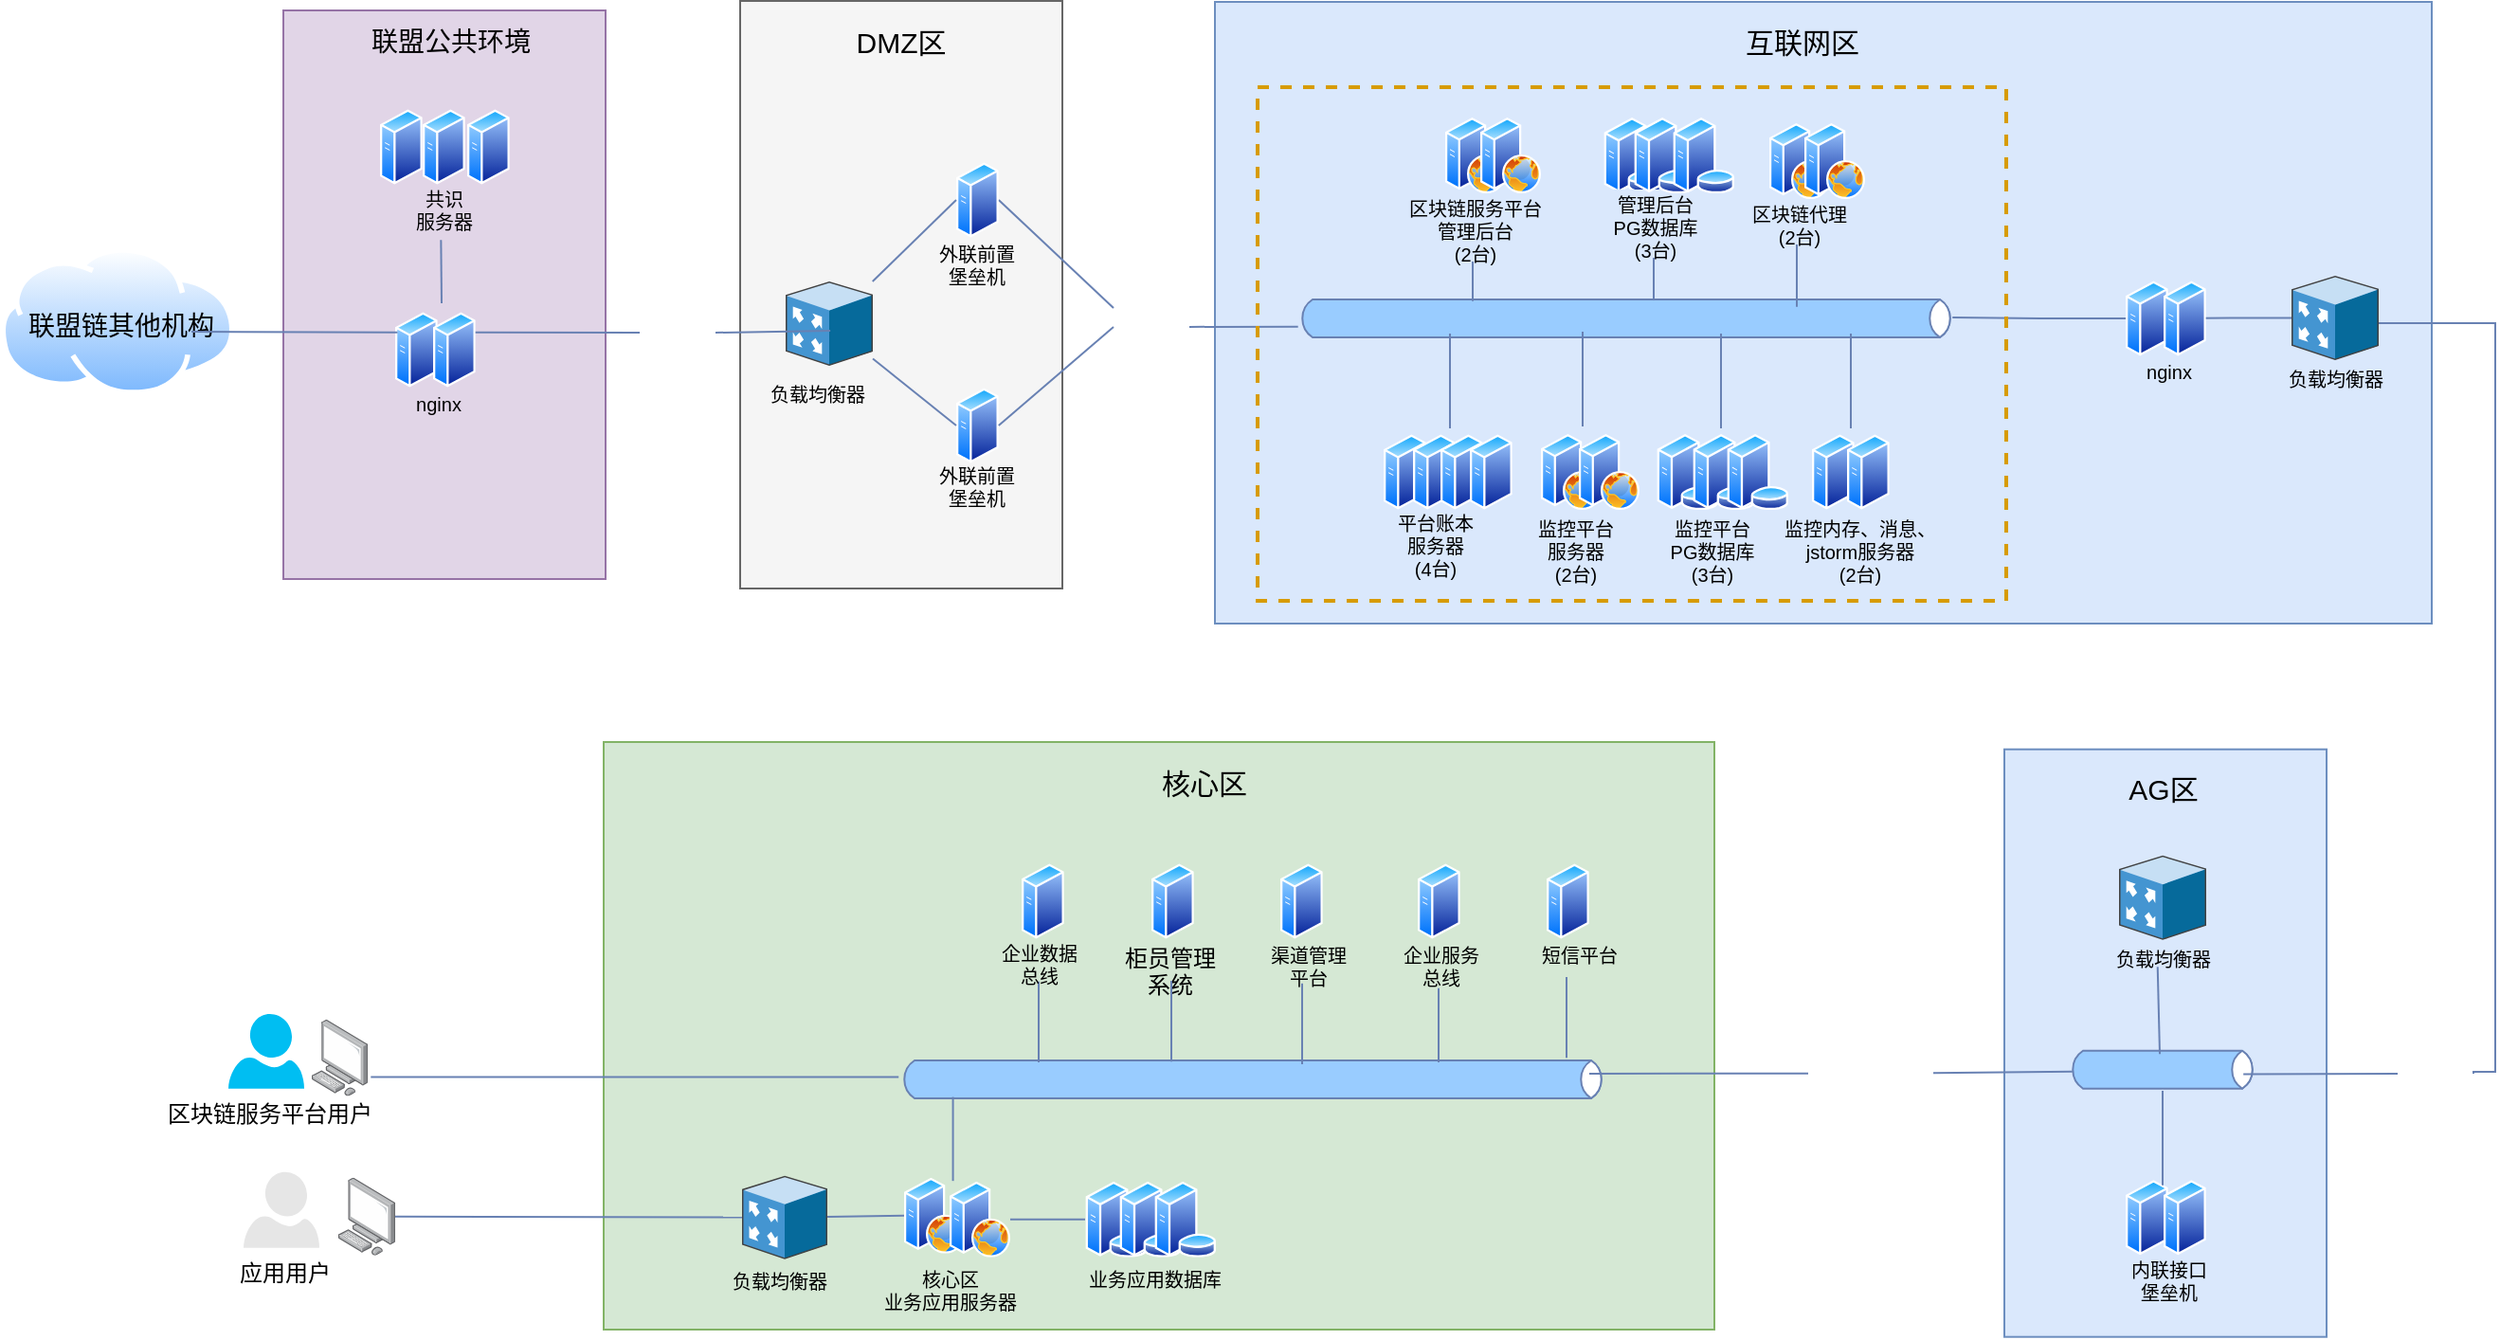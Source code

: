<mxfile version="12.1.3" type="github" pages="1">
  <diagram id="ot7VbqEVnPVm4FlHw6yX" name="Page-1">
    <mxGraphModel dx="1553" dy="948" grid="0" gridSize="10" guides="1" tooltips="1" connect="1" arrows="1" fold="1" page="1" pageScale="1" pageWidth="3300" pageHeight="4681" math="0" shadow="0">
      <root>
        <mxCell id="0"/>
        <mxCell id="1" parent="0"/>
        <mxCell id="wcz-8A4uhaqFpy4rLhZc-134" value="" style="rounded=0;whiteSpace=wrap;html=1;fillColor=#e1d5e7;strokeColor=#9673a6;" parent="1" vertex="1">
          <mxGeometry x="526.5" y="313.5" width="170" height="300" as="geometry"/>
        </mxCell>
        <mxCell id="wcz-8A4uhaqFpy4rLhZc-1" value="" style="rounded=0;whiteSpace=wrap;html=1;strokeColor=#6c8ebf;strokeWidth=1;fillColor=#dae8fc;fontSize=12;align=center;" parent="1" vertex="1">
          <mxGeometry x="1018" y="309" width="642" height="328" as="geometry"/>
        </mxCell>
        <mxCell id="wcz-8A4uhaqFpy4rLhZc-3" value="" style="rounded=0;whiteSpace=wrap;html=1;strokeColor=#666666;fillColor=#f5f5f5;fontSize=12;align=center;fontColor=#333333;" parent="1" vertex="1">
          <mxGeometry x="767.5" y="308.5" width="170" height="310" as="geometry"/>
        </mxCell>
        <mxCell id="wcz-8A4uhaqFpy4rLhZc-10" value="" style="shape=image;html=1;verticalAlign=top;verticalLabelPosition=bottom;labelBackgroundColor=#ffffff;imageAspect=0;aspect=fixed;image=https://cdn4.iconfinder.com/data/icons/VISTA/networking/png/128/firewall.png;strokeColor=#6881B3;fillColor=#99CCFF;fontSize=12;align=center;" parent="1" vertex="1">
          <mxGeometry x="714.5" y="463.5" width="40" height="40" as="geometry"/>
        </mxCell>
        <mxCell id="wcz-8A4uhaqFpy4rLhZc-11" value="" style="endArrow=none;html=1;fontSize=12;entryX=0;entryY=0.5;entryDx=0;entryDy=0;exitX=1;exitY=0.25;exitDx=0;exitDy=0;strokeColor=#6881B3;" parent="1" source="wcz-8A4uhaqFpy4rLhZc-144" target="wcz-8A4uhaqFpy4rLhZc-10" edge="1">
          <mxGeometry width="50" height="50" relative="1" as="geometry">
            <mxPoint x="674.92" y="483.262" as="sourcePoint"/>
            <mxPoint x="731.5" y="520.5" as="targetPoint"/>
          </mxGeometry>
        </mxCell>
        <mxCell id="wcz-8A4uhaqFpy4rLhZc-12" value="" style="shadow=0;dashed=0;html=1;labelPosition=center;verticalLabelPosition=bottom;verticalAlign=top;align=center;outlineConnect=0;shape=mxgraph.veeam.3d.proxy_appliance;direction=east;" parent="1" vertex="1">
          <mxGeometry x="791.5" y="456.5" width="46" height="44.562" as="geometry"/>
        </mxCell>
        <mxCell id="wcz-8A4uhaqFpy4rLhZc-13" value="&lt;font style=&quot;font-size: 15px&quot;&gt;DMZ区&lt;/font&gt;" style="text;html=1;resizable=0;points=[];autosize=1;align=center;verticalAlign=top;spacingTop=-4;fontSize=12;" parent="1" vertex="1">
          <mxGeometry x="822.5" y="318.5" width="58" height="15" as="geometry"/>
        </mxCell>
        <mxCell id="wcz-8A4uhaqFpy4rLhZc-14" value="" style="endArrow=none;html=1;strokeColor=#6881B3;strokeWidth=1;fontSize=12;exitX=1;exitY=0.5;exitDx=0;exitDy=0;entryX=0.512;entryY=0.583;entryDx=0;entryDy=0;entryPerimeter=0;" parent="1" source="wcz-8A4uhaqFpy4rLhZc-10" target="wcz-8A4uhaqFpy4rLhZc-12" edge="1">
          <mxGeometry width="50" height="50" relative="1" as="geometry">
            <mxPoint x="707.5" y="473.5" as="sourcePoint"/>
            <mxPoint x="817.5" y="400.5" as="targetPoint"/>
          </mxGeometry>
        </mxCell>
        <mxCell id="wcz-8A4uhaqFpy4rLhZc-15" value="&lt;font style=&quot;font-size: 15px&quot;&gt;互联网区&lt;/font&gt;" style="text;html=1;resizable=0;points=[];autosize=1;align=left;verticalAlign=top;spacingTop=-4;fontSize=12;" parent="1" vertex="1">
          <mxGeometry x="1296" y="318.5" width="70" height="15" as="geometry"/>
        </mxCell>
        <mxCell id="wcz-8A4uhaqFpy4rLhZc-16" value="" style="shape=image;html=1;verticalAlign=top;verticalLabelPosition=bottom;labelBackgroundColor=#ffffff;imageAspect=0;aspect=fixed;image=https://cdn4.iconfinder.com/data/icons/VISTA/networking/png/128/firewall.png;strokeColor=#6881B3;fillColor=#99CCFF;fontSize=12;align=center;" parent="1" vertex="1">
          <mxGeometry x="964.5" y="460.5" width="40" height="40" as="geometry"/>
        </mxCell>
        <mxCell id="wcz-8A4uhaqFpy4rLhZc-17" value="" style="endArrow=none;html=1;strokeColor=#6881B3;strokeWidth=1;fontSize=12;exitX=1;exitY=0.5;exitDx=0;exitDy=0;entryX=0;entryY=0.25;entryDx=0;entryDy=0;" parent="1" source="wcz-8A4uhaqFpy4rLhZc-72" target="wcz-8A4uhaqFpy4rLhZc-16" edge="1">
          <mxGeometry width="50" height="50" relative="1" as="geometry">
            <mxPoint x="890.9" y="485.62" as="sourcePoint"/>
            <mxPoint x="1027.5" y="530.5" as="targetPoint"/>
          </mxGeometry>
        </mxCell>
        <mxCell id="wcz-8A4uhaqFpy4rLhZc-18" value="" style="endArrow=none;html=1;strokeColor=#6881B3;strokeWidth=1;fontSize=12;entryX=0.001;entryY=0.933;entryDx=0;entryDy=0;entryPerimeter=0;" parent="1" source="wcz-8A4uhaqFpy4rLhZc-16" edge="1" target="f2JPj_Oiv7TSIDXI8G9g-131">
          <mxGeometry width="50" height="50" relative="1" as="geometry">
            <mxPoint x="973.5" y="560.5" as="sourcePoint"/>
            <mxPoint x="1039.5" y="478.5" as="targetPoint"/>
          </mxGeometry>
        </mxCell>
        <mxCell id="wcz-8A4uhaqFpy4rLhZc-19" value="外联前置&lt;br style=&quot;font-size: 10px&quot;&gt;堡垒机" style="text;html=1;resizable=0;points=[];autosize=1;align=center;verticalAlign=top;spacingTop=-4;fontSize=10;" parent="1" vertex="1">
          <mxGeometry x="866.5" y="433.5" width="50" height="24" as="geometry"/>
        </mxCell>
        <mxCell id="wcz-8A4uhaqFpy4rLhZc-24" value="" style="rounded=0;whiteSpace=wrap;html=1;strokeColor=#6c8ebf;strokeWidth=1;fillColor=#dae8fc;fontSize=8;align=center;" parent="1" vertex="1">
          <mxGeometry x="1434.5" y="703.353" width="170" height="310" as="geometry"/>
        </mxCell>
        <mxCell id="wcz-8A4uhaqFpy4rLhZc-25" value="&lt;font style=&quot;font-size: 15px&quot;&gt;AG区&lt;/font&gt;" style="text;html=1;resizable=0;points=[];autosize=1;align=center;verticalAlign=top;spacingTop=-4;fontSize=12;" parent="1" vertex="1">
          <mxGeometry x="1494" y="713.353" width="47" height="15" as="geometry"/>
        </mxCell>
        <mxCell id="wcz-8A4uhaqFpy4rLhZc-26" value="负载均衡器" style="text;html=1;resizable=0;points=[];autosize=1;align=center;verticalAlign=top;spacingTop=-4;fontSize=10;" parent="1" vertex="1">
          <mxGeometry x="777.5" y="507.5" width="60" height="10" as="geometry"/>
        </mxCell>
        <mxCell id="wcz-8A4uhaqFpy4rLhZc-27" value="" style="shadow=0;dashed=0;html=1;labelPosition=center;verticalLabelPosition=bottom;verticalAlign=top;align=center;outlineConnect=0;shape=mxgraph.veeam.3d.proxy_appliance;direction=east;" parent="1" vertex="1">
          <mxGeometry x="1495" y="759.353" width="46" height="44.562" as="geometry"/>
        </mxCell>
        <mxCell id="wcz-8A4uhaqFpy4rLhZc-28" value="负载均衡器" style="text;html=1;resizable=0;points=[];autosize=1;align=center;verticalAlign=top;spacingTop=-4;fontSize=10;" parent="1" vertex="1">
          <mxGeometry x="1488" y="806.353" width="60" height="10" as="geometry"/>
        </mxCell>
        <mxCell id="wcz-8A4uhaqFpy4rLhZc-29" value="" style="html=1;fillColor=#99CCFF;strokeColor=#6881B3;gradientColor=none;gradientDirection=north;strokeWidth=1;shape=mxgraph.networks.bus;gradientColor=none;gradientDirection=north;fontColor=#ffffff;perimeter=backbonePerimeter;backboneSize=20;align=center;fontSize=12;" parent="1" vertex="1">
          <mxGeometry x="1468" y="867.353" width="100" height="10" as="geometry"/>
        </mxCell>
        <mxCell id="wcz-8A4uhaqFpy4rLhZc-30" style="edgeStyle=orthogonalEdgeStyle;rounded=0;orthogonalLoop=1;jettySize=auto;html=1;exitX=1;exitY=0.5;exitDx=0;exitDy=0;strokeColor=#6881B3;endArrow=none;endFill=0;" parent="1" source="wcz-8A4uhaqFpy4rLhZc-31" target="wcz-8A4uhaqFpy4rLhZc-113" edge="1">
          <mxGeometry relative="1" as="geometry">
            <Array as="points">
              <mxPoint x="1693.5" y="873.5"/>
              <mxPoint x="1693.5" y="478.5"/>
            </Array>
          </mxGeometry>
        </mxCell>
        <mxCell id="wcz-8A4uhaqFpy4rLhZc-31" value="" style="shape=image;html=1;verticalAlign=top;verticalLabelPosition=bottom;labelBackgroundColor=#ffffff;imageAspect=0;aspect=fixed;image=https://cdn4.iconfinder.com/data/icons/VISTA/networking/png/128/firewall.png;strokeColor=#6881B3;fillColor=#99CCFF;fontSize=12;align=center;" parent="1" vertex="1">
          <mxGeometry x="1642" y="854.5" width="40" height="40" as="geometry"/>
        </mxCell>
        <mxCell id="wcz-8A4uhaqFpy4rLhZc-32" value="" style="endArrow=none;html=1;strokeColor=#6881B3;strokeWidth=1;fontSize=8;exitX=0.485;exitY=-0.318;exitDx=0;exitDy=0;exitPerimeter=0;entryX=0.456;entryY=1.182;entryDx=0;entryDy=0;entryPerimeter=0;" parent="1" source="wcz-8A4uhaqFpy4rLhZc-29" target="wcz-8A4uhaqFpy4rLhZc-28" edge="1">
          <mxGeometry width="50" height="50" relative="1" as="geometry">
            <mxPoint x="1599" y="858.353" as="sourcePoint"/>
            <mxPoint x="1649" y="808.353" as="targetPoint"/>
          </mxGeometry>
        </mxCell>
        <mxCell id="wcz-8A4uhaqFpy4rLhZc-33" value="" style="group" parent="1" vertex="1" connectable="0">
          <mxGeometry x="1498.5" y="930.353" width="42.4" height="40" as="geometry"/>
        </mxCell>
        <mxCell id="wcz-8A4uhaqFpy4rLhZc-34" value="" style="aspect=fixed;perimeter=ellipsePerimeter;html=1;align=center;shadow=0;dashed=0;spacingTop=3;image;image=img/lib/active_directory/generic_server.svg;strokeColor=#6881B3;strokeWidth=1;fillColor=#99CCFF;fontSize=8;" parent="wcz-8A4uhaqFpy4rLhZc-33" vertex="1">
          <mxGeometry width="22.4" height="40" as="geometry"/>
        </mxCell>
        <mxCell id="wcz-8A4uhaqFpy4rLhZc-35" value="" style="aspect=fixed;perimeter=ellipsePerimeter;html=1;align=center;shadow=0;dashed=0;spacingTop=3;image;image=img/lib/active_directory/generic_server.svg;strokeColor=#6881B3;strokeWidth=1;fillColor=#99CCFF;fontSize=8;" parent="wcz-8A4uhaqFpy4rLhZc-33" vertex="1">
          <mxGeometry x="20" width="22.4" height="40" as="geometry"/>
        </mxCell>
        <mxCell id="wcz-8A4uhaqFpy4rLhZc-36" value="内联接口&lt;br style=&quot;font-size: 10px;&quot;&gt;堡垒机" style="text;html=1;resizable=0;points=[];autosize=1;align=center;verticalAlign=top;spacingTop=-4;fontSize=10;" parent="1" vertex="1">
          <mxGeometry x="1496" y="970.353" width="50" height="20" as="geometry"/>
        </mxCell>
        <mxCell id="wcz-8A4uhaqFpy4rLhZc-37" value="" style="strokeColor=#6881B3;edgeStyle=none;rounded=0;endArrow=none;html=1;strokeWidth=1;fontSize=12;" parent="1" edge="1">
          <mxGeometry relative="1" as="geometry">
            <mxPoint x="1518" y="933.353" as="sourcePoint"/>
            <mxPoint x="1518" y="883.5" as="targetPoint"/>
            <Array as="points">
              <mxPoint x="1518" y="910.353"/>
            </Array>
          </mxGeometry>
        </mxCell>
        <mxCell id="wcz-8A4uhaqFpy4rLhZc-38" value="" style="rounded=0;whiteSpace=wrap;html=1;strokeColor=#82b366;strokeWidth=1;fillColor=#d5e8d4;fontSize=8;align=center;" parent="1" vertex="1">
          <mxGeometry x="695.5" y="699.5" width="586" height="310" as="geometry"/>
        </mxCell>
        <mxCell id="wcz-8A4uhaqFpy4rLhZc-39" value="" style="html=1;fillColor=#99CCFF;strokeColor=#6881B3;gradientColor=none;gradientDirection=north;strokeWidth=1;shape=mxgraph.networks.bus;gradientColor=none;gradientDirection=north;fontColor=#ffffff;perimeter=backbonePerimeter;backboneSize=20;align=center;" parent="1" vertex="1">
          <mxGeometry x="851.5" y="867.5" width="373" height="20" as="geometry"/>
        </mxCell>
        <mxCell id="wcz-8A4uhaqFpy4rLhZc-40" value="" style="strokeColor=#6881B3;edgeStyle=none;rounded=0;endArrow=none;html=1;strokeWidth=1;fontSize=8;" parent="1" edge="1">
          <mxGeometry relative="1" as="geometry">
            <mxPoint x="925" y="825.853" as="sourcePoint"/>
            <mxPoint x="925" y="868.529" as="targetPoint"/>
          </mxGeometry>
        </mxCell>
        <mxCell id="wcz-8A4uhaqFpy4rLhZc-41" value="" style="strokeColor=#6881B3;edgeStyle=none;rounded=0;endArrow=none;html=1;strokeWidth=1;fontSize=8;" parent="1" edge="1">
          <mxGeometry relative="1" as="geometry">
            <mxPoint x="1064" y="826.853" as="sourcePoint"/>
            <mxPoint x="1064" y="869.529" as="targetPoint"/>
          </mxGeometry>
        </mxCell>
        <mxCell id="wcz-8A4uhaqFpy4rLhZc-42" value="" style="strokeColor=#6881B3;edgeStyle=none;rounded=0;endArrow=none;html=1;strokeWidth=1;fontSize=8;" parent="1" edge="1">
          <mxGeometry relative="1" as="geometry">
            <mxPoint x="1136" y="829.353" as="sourcePoint"/>
            <mxPoint x="1136" y="868.52" as="targetPoint"/>
          </mxGeometry>
        </mxCell>
        <mxCell id="wcz-8A4uhaqFpy4rLhZc-43" value="" style="shadow=0;dashed=0;html=1;labelPosition=center;verticalLabelPosition=bottom;verticalAlign=top;align=center;outlineConnect=0;shape=mxgraph.veeam.3d.proxy_appliance;direction=east;" parent="1" vertex="1">
          <mxGeometry x="768.5" y="928.353" width="45" height="44" as="geometry"/>
        </mxCell>
        <mxCell id="wcz-8A4uhaqFpy4rLhZc-44" value="负载均衡器" style="text;html=1;resizable=0;points=[];autosize=1;align=center;verticalAlign=top;spacingTop=-4;fontSize=10;" parent="1" vertex="1">
          <mxGeometry x="757.5" y="976.353" width="60" height="10" as="geometry"/>
        </mxCell>
        <mxCell id="wcz-8A4uhaqFpy4rLhZc-45" value="" style="aspect=fixed;perimeter=ellipsePerimeter;html=1;align=center;shadow=0;dashed=0;spacingTop=3;image;image=img/lib/active_directory/generic_server.svg;strokeColor=#6881B3;strokeWidth=1;fillColor=#99CCFF;fontSize=8;" parent="1" vertex="1">
          <mxGeometry x="1125" y="763.5" width="22.4" height="40" as="geometry"/>
        </mxCell>
        <mxCell id="wcz-8A4uhaqFpy4rLhZc-46" value="" style="aspect=fixed;perimeter=ellipsePerimeter;html=1;align=center;shadow=0;dashed=0;spacingTop=3;image;image=img/lib/active_directory/generic_server.svg;strokeColor=#6881B3;strokeWidth=1;fillColor=#99CCFF;fontSize=8;" parent="1" vertex="1">
          <mxGeometry x="1052.5" y="763.5" width="22.4" height="40" as="geometry"/>
        </mxCell>
        <mxCell id="wcz-8A4uhaqFpy4rLhZc-47" value="企业服务&lt;br&gt;总线" style="text;html=1;resizable=0;points=[];autosize=1;align=center;verticalAlign=top;spacingTop=-4;fontSize=10;" parent="1" vertex="1">
          <mxGeometry x="1107.5" y="803.5" width="58" height="24" as="geometry"/>
        </mxCell>
        <mxCell id="wcz-8A4uhaqFpy4rLhZc-48" value="渠道管理&lt;br&gt;平台" style="text;html=1;resizable=0;points=[];autosize=1;align=center;verticalAlign=top;spacingTop=-4;fontSize=10;" parent="1" vertex="1">
          <mxGeometry x="1037.5" y="803.5" width="58" height="24" as="geometry"/>
        </mxCell>
        <mxCell id="wcz-8A4uhaqFpy4rLhZc-49" value="" style="aspect=fixed;perimeter=ellipsePerimeter;html=1;align=center;shadow=0;dashed=0;spacingTop=3;image;image=img/lib/active_directory/generic_server.svg;strokeColor=#6881B3;strokeWidth=1;fillColor=#99CCFF;fontSize=8;" parent="1" vertex="1">
          <mxGeometry x="916" y="763.5" width="22.4" height="40" as="geometry"/>
        </mxCell>
        <mxCell id="wcz-8A4uhaqFpy4rLhZc-50" value="企业数据&lt;br&gt;总线" style="text;html=1;resizable=0;points=[];autosize=1;align=center;verticalAlign=top;spacingTop=-4;fontSize=10;" parent="1" vertex="1">
          <mxGeometry x="895.5" y="803.353" width="58" height="24" as="geometry"/>
        </mxCell>
        <mxCell id="wcz-8A4uhaqFpy4rLhZc-51" value="" style="group" parent="1" vertex="1" connectable="0">
          <mxGeometry x="854" y="929.353" width="56" height="40" as="geometry"/>
        </mxCell>
        <mxCell id="wcz-8A4uhaqFpy4rLhZc-52" value="" style="aspect=fixed;perimeter=ellipsePerimeter;html=1;align=center;shadow=0;dashed=0;spacingTop=3;image;image=img/lib/active_directory/web_server.svg;strokeColor=#6881B3;strokeWidth=1;fillColor=#99CCFF;fontSize=12;" parent="wcz-8A4uhaqFpy4rLhZc-51" vertex="1">
          <mxGeometry width="32" height="40" as="geometry"/>
        </mxCell>
        <mxCell id="wcz-8A4uhaqFpy4rLhZc-53" value="" style="aspect=fixed;perimeter=ellipsePerimeter;html=1;align=center;shadow=0;dashed=0;spacingTop=3;image;image=img/lib/active_directory/web_server.svg;strokeColor=#6881B3;strokeWidth=1;fillColor=#99CCFF;fontSize=12;" parent="wcz-8A4uhaqFpy4rLhZc-51" vertex="1">
          <mxGeometry x="24" y="2" width="32" height="40" as="geometry"/>
        </mxCell>
        <mxCell id="wcz-8A4uhaqFpy4rLhZc-54" value="核心区&lt;br&gt;业务应用服务器" style="text;html=1;resizable=0;points=[];autosize=1;align=center;verticalAlign=top;spacingTop=-4;fontSize=10;" parent="1" vertex="1">
          <mxGeometry x="838" y="975.353" width="80" height="24" as="geometry"/>
        </mxCell>
        <mxCell id="wcz-8A4uhaqFpy4rLhZc-55" value="业务应用数据库" style="text;html=1;resizable=0;points=[];autosize=1;align=center;verticalAlign=top;spacingTop=-4;fontSize=10;" parent="1" vertex="1">
          <mxGeometry x="939" y="975.353" width="94" height="12" as="geometry"/>
        </mxCell>
        <mxCell id="wcz-8A4uhaqFpy4rLhZc-56" value="" style="aspect=fixed;perimeter=ellipsePerimeter;html=1;align=center;shadow=0;dashed=0;spacingTop=3;image;image=img/lib/active_directory/database_server.svg;strokeColor=#6881B3;strokeWidth=1;fillColor=#99CCFF;fontSize=8;" parent="1" vertex="1">
          <mxGeometry x="949.5" y="931.353" width="32.8" height="40" as="geometry"/>
        </mxCell>
        <mxCell id="wcz-8A4uhaqFpy4rLhZc-57" value="" style="aspect=fixed;perimeter=ellipsePerimeter;html=1;align=center;shadow=0;dashed=0;spacingTop=3;image;image=img/lib/active_directory/database_server.svg;strokeColor=#6881B3;strokeWidth=1;fillColor=#99CCFF;fontSize=8;" parent="1" vertex="1">
          <mxGeometry x="967.5" y="931.353" width="32.8" height="40" as="geometry"/>
        </mxCell>
        <mxCell id="wcz-8A4uhaqFpy4rLhZc-58" value="" style="aspect=fixed;perimeter=ellipsePerimeter;html=1;align=center;shadow=0;dashed=0;spacingTop=3;image;image=img/lib/active_directory/database_server.svg;strokeColor=#6881B3;strokeWidth=1;fillColor=#99CCFF;fontSize=8;" parent="1" vertex="1">
          <mxGeometry x="986" y="931.353" width="32.8" height="40" as="geometry"/>
        </mxCell>
        <mxCell id="wcz-8A4uhaqFpy4rLhZc-59" value="&lt;font style=&quot;font-size: 15px&quot;&gt;核心区&lt;/font&gt;" style="text;html=1;resizable=0;points=[];autosize=1;align=center;verticalAlign=top;spacingTop=-4;fontSize=12;" parent="1" vertex="1">
          <mxGeometry x="984" y="709.853" width="55" height="15" as="geometry"/>
        </mxCell>
        <mxCell id="wcz-8A4uhaqFpy4rLhZc-60" value="" style="shape=image;html=1;verticalAlign=top;verticalLabelPosition=bottom;labelBackgroundColor=#ffffff;imageAspect=0;aspect=fixed;image=https://cdn4.iconfinder.com/data/icons/VISTA/networking/png/128/firewall.png;strokeColor=#6881B3;fillColor=#99CCFF;fontSize=12;align=center;" parent="1" vertex="1">
          <mxGeometry x="1331" y="854.353" width="40" height="40" as="geometry"/>
        </mxCell>
        <mxCell id="wcz-8A4uhaqFpy4rLhZc-61" value="" style="points=[];aspect=fixed;html=1;align=center;shadow=0;dashed=0;image;image=img/lib/allied_telesis/computer_and_terminals/Personal_Computer.svg;strokeColor=#6881B3;fillColor=#99CCFF;fontSize=12;" parent="1" vertex="1">
          <mxGeometry x="541.5" y="845.95" width="29.5" height="40.317" as="geometry"/>
        </mxCell>
        <mxCell id="wcz-8A4uhaqFpy4rLhZc-62" value="" style="verticalLabelPosition=bottom;html=1;verticalAlign=top;align=center;strokeColor=none;fillColor=#00BEF2;shape=mxgraph.azure.user;" parent="1" vertex="1">
          <mxGeometry x="497.5" y="843" width="40" height="39.333" as="geometry"/>
        </mxCell>
        <mxCell id="wcz-8A4uhaqFpy4rLhZc-63" value="区块链服务平台用户" style="text;html=1;resizable=0;points=[];autosize=1;align=center;verticalAlign=top;spacingTop=-4;fontSize=12;" parent="1" vertex="1">
          <mxGeometry x="459.5" y="886.333" width="118" height="14" as="geometry"/>
        </mxCell>
        <mxCell id="wcz-8A4uhaqFpy4rLhZc-64" value="" style="endArrow=none;html=1;strokeColor=#6881B3;exitX=0.926;exitY=0.743;exitDx=0;exitDy=0;exitPerimeter=0;entryX=0;entryY=0.5;entryDx=0;entryDy=0;" parent="1" source="wcz-8A4uhaqFpy4rLhZc-29" target="wcz-8A4uhaqFpy4rLhZc-31" edge="1">
          <mxGeometry width="50" height="50" relative="1" as="geometry">
            <mxPoint x="1635.5" y="969.5" as="sourcePoint"/>
            <mxPoint x="1685.5" y="919.5" as="targetPoint"/>
          </mxGeometry>
        </mxCell>
        <mxCell id="wcz-8A4uhaqFpy4rLhZc-65" value="" style="points=[];aspect=fixed;html=1;align=center;shadow=0;dashed=0;image;image=img/lib/allied_telesis/computer_and_terminals/Personal_Computer.svg;strokeColor=#6881B3;fillColor=#99CCFF;fontSize=12;" parent="1" vertex="1">
          <mxGeometry x="555.5" y="929.353" width="30" height="41" as="geometry"/>
        </mxCell>
        <mxCell id="wcz-8A4uhaqFpy4rLhZc-66" value="" style="verticalLabelPosition=bottom;html=1;verticalAlign=top;align=center;strokeColor=none;fillColor=#E6E6E6;shape=mxgraph.azure.user;" parent="1" vertex="1">
          <mxGeometry x="505.5" y="926.353" width="40" height="40" as="geometry"/>
        </mxCell>
        <mxCell id="wcz-8A4uhaqFpy4rLhZc-67" value="应用用户" style="text;html=1;resizable=0;points=[];autosize=1;align=center;verticalAlign=top;spacingTop=-4;fontSize=12;" parent="1" vertex="1">
          <mxGeometry x="497.5" y="970.353" width="58" height="14" as="geometry"/>
        </mxCell>
        <mxCell id="wcz-8A4uhaqFpy4rLhZc-68" value="" style="endArrow=none;html=1;strokeColor=#6881B3;entryX=0;entryY=0.5;entryDx=0;entryDy=0;" parent="1" target="wcz-8A4uhaqFpy4rLhZc-60" edge="1">
          <mxGeometry width="50" height="50" relative="1" as="geometry">
            <mxPoint x="1215.5" y="874.5" as="sourcePoint"/>
            <mxPoint x="1189.5" y="908.5" as="targetPoint"/>
          </mxGeometry>
        </mxCell>
        <mxCell id="wcz-8A4uhaqFpy4rLhZc-69" value="" style="endArrow=none;html=1;strokeColor=#6881B3;entryX=0.024;entryY=0.6;entryDx=0;entryDy=0;entryPerimeter=0;" parent="1" target="wcz-8A4uhaqFpy4rLhZc-29" edge="1">
          <mxGeometry width="50" height="50" relative="1" as="geometry">
            <mxPoint x="1397" y="874.161" as="sourcePoint"/>
            <mxPoint x="1299.5" y="872.5" as="targetPoint"/>
          </mxGeometry>
        </mxCell>
        <mxCell id="wcz-8A4uhaqFpy4rLhZc-70" value="" style="endArrow=none;html=1;strokeColor=#6881B3;" parent="1" source="wcz-8A4uhaqFpy4rLhZc-65" target="wcz-8A4uhaqFpy4rLhZc-43" edge="1">
          <mxGeometry width="50" height="50" relative="1" as="geometry">
            <mxPoint x="668.5" y="883.5" as="sourcePoint"/>
            <mxPoint x="718.5" y="833.5" as="targetPoint"/>
          </mxGeometry>
        </mxCell>
        <mxCell id="wcz-8A4uhaqFpy4rLhZc-71" value="" style="aspect=fixed;perimeter=ellipsePerimeter;html=1;align=center;shadow=0;dashed=0;spacingTop=3;image;image=img/lib/active_directory/generic_server.svg;strokeColor=#6881B3;strokeWidth=1;fillColor=#99CCFF;fontSize=8;" parent="1" vertex="1">
          <mxGeometry x="881.5" y="512.5" width="22.4" height="40" as="geometry"/>
        </mxCell>
        <mxCell id="wcz-8A4uhaqFpy4rLhZc-72" value="" style="aspect=fixed;perimeter=ellipsePerimeter;html=1;align=center;shadow=0;dashed=0;spacingTop=3;image;image=img/lib/active_directory/generic_server.svg;strokeColor=#6881B3;strokeWidth=1;fillColor=#99CCFF;fontSize=8;" parent="1" vertex="1">
          <mxGeometry x="881.5" y="393.5" width="22.4" height="40" as="geometry"/>
        </mxCell>
        <mxCell id="wcz-8A4uhaqFpy4rLhZc-73" value="外联前置&lt;br style=&quot;font-size: 10px&quot;&gt;堡垒机" style="text;html=1;resizable=0;points=[];autosize=1;align=center;verticalAlign=top;spacingTop=-4;fontSize=10;" parent="1" vertex="1">
          <mxGeometry x="866.5" y="551" width="50" height="24" as="geometry"/>
        </mxCell>
        <mxCell id="wcz-8A4uhaqFpy4rLhZc-74" value="" style="endArrow=none;html=1;entryX=0;entryY=0.5;entryDx=0;entryDy=0;strokeColor=#6881B3;" parent="1" source="wcz-8A4uhaqFpy4rLhZc-12" target="wcz-8A4uhaqFpy4rLhZc-72" edge="1">
          <mxGeometry width="50" height="50" relative="1" as="geometry">
            <mxPoint x="827.5" y="441.5" as="sourcePoint"/>
            <mxPoint x="877.5" y="391.5" as="targetPoint"/>
          </mxGeometry>
        </mxCell>
        <mxCell id="wcz-8A4uhaqFpy4rLhZc-75" value="" style="endArrow=none;html=1;strokeColor=#6881B3;exitX=0;exitY=0.5;exitDx=0;exitDy=0;" parent="1" source="wcz-8A4uhaqFpy4rLhZc-71" target="wcz-8A4uhaqFpy4rLhZc-12" edge="1">
          <mxGeometry width="50" height="50" relative="1" as="geometry">
            <mxPoint x="784.5" y="621.5" as="sourcePoint"/>
            <mxPoint x="834.5" y="571.5" as="targetPoint"/>
          </mxGeometry>
        </mxCell>
        <mxCell id="wcz-8A4uhaqFpy4rLhZc-76" value="" style="endArrow=none;html=1;strokeColor=#6881B3;exitX=1;exitY=0.5;exitDx=0;exitDy=0;entryX=0;entryY=0.5;entryDx=0;entryDy=0;" parent="1" source="wcz-8A4uhaqFpy4rLhZc-71" target="wcz-8A4uhaqFpy4rLhZc-16" edge="1">
          <mxGeometry width="50" height="50" relative="1" as="geometry">
            <mxPoint x="962.5" y="634.5" as="sourcePoint"/>
            <mxPoint x="1012.5" y="584.5" as="targetPoint"/>
          </mxGeometry>
        </mxCell>
        <mxCell id="wcz-8A4uhaqFpy4rLhZc-102" value="" style="endArrow=none;html=1;strokeColor=#6881B3;entryX=0;entryY=0.5;entryDx=0;entryDy=0;" parent="1" source="wcz-8A4uhaqFpy4rLhZc-43" target="wcz-8A4uhaqFpy4rLhZc-52" edge="1">
          <mxGeometry width="50" height="50" relative="1" as="geometry">
            <mxPoint x="835.5" y="977.5" as="sourcePoint"/>
            <mxPoint x="885.5" y="927.5" as="targetPoint"/>
          </mxGeometry>
        </mxCell>
        <mxCell id="wcz-8A4uhaqFpy4rLhZc-103" style="edgeStyle=orthogonalEdgeStyle;rounded=0;orthogonalLoop=1;jettySize=auto;html=1;endArrow=none;endFill=0;strokeColor=#6881B3;" parent="1" source="wcz-8A4uhaqFpy4rLhZc-53" target="wcz-8A4uhaqFpy4rLhZc-56" edge="1">
          <mxGeometry relative="1" as="geometry"/>
        </mxCell>
        <mxCell id="wcz-8A4uhaqFpy4rLhZc-104" value="" style="aspect=fixed;perimeter=ellipsePerimeter;html=1;align=center;shadow=0;dashed=0;spacingTop=3;image;image=img/lib/active_directory/generic_server.svg;strokeColor=#6881B3;strokeWidth=1;fillColor=#99CCFF;fontSize=8;" parent="1" vertex="1">
          <mxGeometry x="1193" y="763.5" width="22.4" height="40" as="geometry"/>
        </mxCell>
        <mxCell id="wcz-8A4uhaqFpy4rLhZc-105" value="短信平台" style="text;html=1;resizable=0;points=[];autosize=1;align=center;verticalAlign=top;spacingTop=-4;fontSize=10;" parent="1" vertex="1">
          <mxGeometry x="1180.5" y="803.5" width="58" height="14" as="geometry"/>
        </mxCell>
        <mxCell id="wcz-8A4uhaqFpy4rLhZc-106" value="" style="aspect=fixed;perimeter=ellipsePerimeter;html=1;align=center;shadow=0;dashed=0;spacingTop=3;image;image=img/lib/active_directory/generic_server.svg;strokeColor=#6881B3;strokeWidth=1;fillColor=#99CCFF;fontSize=8;" parent="1" vertex="1">
          <mxGeometry x="984.5" y="763.5" width="22.4" height="40" as="geometry"/>
        </mxCell>
        <mxCell id="wcz-8A4uhaqFpy4rLhZc-107" value="柜员管理&lt;br&gt;系统" style="text;html=1;resizable=0;points=[];autosize=1;align=center;verticalAlign=top;spacingTop=-4;" parent="1" vertex="1">
          <mxGeometry x="964.5" y="803.5" width="58" height="28" as="geometry"/>
        </mxCell>
        <mxCell id="wcz-8A4uhaqFpy4rLhZc-108" style="edgeStyle=orthogonalEdgeStyle;rounded=0;orthogonalLoop=1;jettySize=auto;html=1;exitX=0.5;exitY=0;exitDx=0;exitDy=0;entryX=0.049;entryY=0.864;entryDx=0;entryDy=0;entryPerimeter=0;endArrow=none;endFill=0;strokeColor=#6881B3;" parent="1" edge="1">
          <mxGeometry relative="1" as="geometry">
            <mxPoint x="879.786" y="931.071" as="sourcePoint"/>
            <mxPoint x="879.786" y="886.786" as="targetPoint"/>
          </mxGeometry>
        </mxCell>
        <mxCell id="wcz-8A4uhaqFpy4rLhZc-109" value="" style="endArrow=none;html=1;strokeColor=#6881B3;entryX=-0.001;entryY=0.436;entryDx=0;entryDy=0;entryPerimeter=0;exitX=1.056;exitY=0.751;exitDx=0;exitDy=0;exitPerimeter=0;" parent="1" source="wcz-8A4uhaqFpy4rLhZc-61" target="wcz-8A4uhaqFpy4rLhZc-39" edge="1">
          <mxGeometry width="50" height="50" relative="1" as="geometry">
            <mxPoint x="734.5" y="888.5" as="sourcePoint"/>
            <mxPoint x="784.5" y="838.5" as="targetPoint"/>
          </mxGeometry>
        </mxCell>
        <mxCell id="wcz-8A4uhaqFpy4rLhZc-110" value="" style="strokeColor=#6881B3;edgeStyle=none;rounded=0;endArrow=none;html=1;strokeWidth=1;fontSize=8;" parent="1" edge="1">
          <mxGeometry relative="1" as="geometry">
            <mxPoint x="995" y="825.5" as="sourcePoint"/>
            <mxPoint x="995" y="868.176" as="targetPoint"/>
          </mxGeometry>
        </mxCell>
        <mxCell id="wcz-8A4uhaqFpy4rLhZc-111" value="" style="strokeColor=#6881B3;edgeStyle=none;rounded=0;endArrow=none;html=1;strokeWidth=1;fontSize=8;" parent="1" edge="1">
          <mxGeometry relative="1" as="geometry">
            <mxPoint x="1203.5" y="823.5" as="sourcePoint"/>
            <mxPoint x="1203.5" y="866.176" as="targetPoint"/>
          </mxGeometry>
        </mxCell>
        <mxCell id="wcz-8A4uhaqFpy4rLhZc-112" value="" style="edgeStyle=orthogonalEdgeStyle;rounded=0;orthogonalLoop=1;jettySize=auto;html=1;endArrow=none;endFill=0;strokeColor=#6881B3;fontSize=10;" parent="1" source="wcz-8A4uhaqFpy4rLhZc-113" target="wcz-8A4uhaqFpy4rLhZc-117" edge="1">
          <mxGeometry relative="1" as="geometry"/>
        </mxCell>
        <mxCell id="wcz-8A4uhaqFpy4rLhZc-113" value="" style="shadow=0;dashed=0;html=1;labelPosition=center;verticalLabelPosition=bottom;verticalAlign=top;align=center;outlineConnect=0;shape=mxgraph.veeam.3d.proxy_appliance;direction=east;" parent="1" vertex="1">
          <mxGeometry x="1586" y="453.5" width="46" height="44.562" as="geometry"/>
        </mxCell>
        <mxCell id="wcz-8A4uhaqFpy4rLhZc-114" value="负载均衡器" style="text;html=1;resizable=0;points=[];autosize=1;align=center;verticalAlign=top;spacingTop=-4;fontSize=10;" parent="1" vertex="1">
          <mxGeometry x="1579" y="499.5" width="60" height="10" as="geometry"/>
        </mxCell>
        <mxCell id="wcz-8A4uhaqFpy4rLhZc-116" value="" style="group" parent="1" vertex="1" connectable="0">
          <mxGeometry x="1498.5" y="456" width="42.4" height="40" as="geometry"/>
        </mxCell>
        <mxCell id="wcz-8A4uhaqFpy4rLhZc-117" value="" style="aspect=fixed;perimeter=ellipsePerimeter;html=1;align=center;shadow=0;dashed=0;spacingTop=3;image;image=img/lib/active_directory/generic_server.svg;strokeColor=#6881B3;strokeWidth=1;fillColor=#99CCFF;fontSize=8;" parent="wcz-8A4uhaqFpy4rLhZc-116" vertex="1">
          <mxGeometry width="22.4" height="40" as="geometry"/>
        </mxCell>
        <mxCell id="wcz-8A4uhaqFpy4rLhZc-118" value="" style="aspect=fixed;perimeter=ellipsePerimeter;html=1;align=center;shadow=0;dashed=0;spacingTop=3;image;image=img/lib/active_directory/generic_server.svg;strokeColor=#6881B3;strokeWidth=1;fillColor=#99CCFF;fontSize=8;" parent="wcz-8A4uhaqFpy4rLhZc-116" vertex="1">
          <mxGeometry x="20" width="22.4" height="40" as="geometry"/>
        </mxCell>
        <mxCell id="wcz-8A4uhaqFpy4rLhZc-119" value="nginx" style="text;html=1;resizable=0;points=[];autosize=1;align=center;verticalAlign=top;spacingTop=-4;fontSize=10;" parent="1" vertex="1">
          <mxGeometry x="1504" y="496" width="34" height="12" as="geometry"/>
        </mxCell>
        <mxCell id="wcz-8A4uhaqFpy4rLhZc-120" style="edgeStyle=orthogonalEdgeStyle;rounded=0;orthogonalLoop=1;jettySize=auto;html=1;exitX=0;exitY=0.5;exitDx=0;exitDy=0;entryX=0.996;entryY=0.45;entryDx=0;entryDy=0;entryPerimeter=0;endArrow=none;endFill=0;strokeColor=#6881B3;fontSize=10;" parent="1" source="wcz-8A4uhaqFpy4rLhZc-117" edge="1" target="f2JPj_Oiv7TSIDXI8G9g-131">
          <mxGeometry relative="1" as="geometry">
            <mxPoint x="1429.167" y="475.5" as="targetPoint"/>
          </mxGeometry>
        </mxCell>
        <mxCell id="wcz-8A4uhaqFpy4rLhZc-133" value="" style="group" parent="1" vertex="1" connectable="0">
          <mxGeometry x="377" y="438.5" width="124" height="78" as="geometry"/>
        </mxCell>
        <mxCell id="wcz-8A4uhaqFpy4rLhZc-121" value="" style="aspect=fixed;perimeter=ellipsePerimeter;html=1;align=center;shadow=0;dashed=0;spacingTop=3;image;image=img/lib/active_directory/internet_cloud.svg;fontSize=10;" parent="wcz-8A4uhaqFpy4rLhZc-133" vertex="1">
          <mxGeometry width="124" height="78" as="geometry"/>
        </mxCell>
        <mxCell id="wcz-8A4uhaqFpy4rLhZc-122" value="联盟链其他机构" style="text;html=1;resizable=0;points=[];autosize=1;align=left;verticalAlign=top;spacingTop=-4;fontSize=14;" parent="wcz-8A4uhaqFpy4rLhZc-133" vertex="1">
          <mxGeometry x="13" y="30" width="80" height="12" as="geometry"/>
        </mxCell>
        <mxCell id="wcz-8A4uhaqFpy4rLhZc-142" value="" style="group" parent="1" vertex="1" connectable="0">
          <mxGeometry x="585.5" y="472.5" width="42.4" height="40" as="geometry"/>
        </mxCell>
        <mxCell id="wcz-8A4uhaqFpy4rLhZc-143" value="" style="aspect=fixed;perimeter=ellipsePerimeter;html=1;align=center;shadow=0;dashed=0;spacingTop=3;image;image=img/lib/active_directory/generic_server.svg;strokeColor=#6881B3;strokeWidth=1;fillColor=#99CCFF;fontSize=8;" parent="wcz-8A4uhaqFpy4rLhZc-142" vertex="1">
          <mxGeometry width="22.4" height="40" as="geometry"/>
        </mxCell>
        <mxCell id="wcz-8A4uhaqFpy4rLhZc-144" value="" style="aspect=fixed;perimeter=ellipsePerimeter;html=1;align=center;shadow=0;dashed=0;spacingTop=3;image;image=img/lib/active_directory/generic_server.svg;strokeColor=#6881B3;strokeWidth=1;fillColor=#99CCFF;fontSize=8;" parent="wcz-8A4uhaqFpy4rLhZc-142" vertex="1">
          <mxGeometry x="20" width="22.4" height="40" as="geometry"/>
        </mxCell>
        <mxCell id="wcz-8A4uhaqFpy4rLhZc-145" value="nginx" style="text;html=1;resizable=0;points=[];autosize=1;align=center;verticalAlign=top;spacingTop=-4;fontSize=10;" parent="1" vertex="1">
          <mxGeometry x="591" y="512.5" width="34" height="12" as="geometry"/>
        </mxCell>
        <mxCell id="wcz-8A4uhaqFpy4rLhZc-150" value="" style="group" parent="1" vertex="1" connectable="0">
          <mxGeometry x="577.5" y="365.5" width="68.4" height="63.5" as="geometry"/>
        </mxCell>
        <mxCell id="wcz-8A4uhaqFpy4rLhZc-135" value="共识&lt;br&gt;服务器" style="text;html=1;resizable=0;points=[];autosize=1;align=center;verticalAlign=top;spacingTop=-4;fontSize=10;" parent="wcz-8A4uhaqFpy4rLhZc-150" vertex="1">
          <mxGeometry x="13.5" y="39.5" width="40" height="24" as="geometry"/>
        </mxCell>
        <mxCell id="wcz-8A4uhaqFpy4rLhZc-136" value="" style="aspect=fixed;perimeter=ellipsePerimeter;html=1;align=center;shadow=0;dashed=0;spacingTop=3;image;image=img/lib/active_directory/generic_server.svg;strokeColor=#6881B3;strokeWidth=1;fillColor=#99CCFF;fontSize=8;" parent="wcz-8A4uhaqFpy4rLhZc-150" vertex="1">
          <mxGeometry width="22.4" height="40" as="geometry"/>
        </mxCell>
        <mxCell id="wcz-8A4uhaqFpy4rLhZc-140" value="" style="aspect=fixed;perimeter=ellipsePerimeter;html=1;align=center;shadow=0;dashed=0;spacingTop=3;image;image=img/lib/active_directory/generic_server.svg;strokeColor=#6881B3;strokeWidth=1;fillColor=#99CCFF;fontSize=8;" parent="wcz-8A4uhaqFpy4rLhZc-150" vertex="1">
          <mxGeometry x="22.5" width="22.4" height="40" as="geometry"/>
        </mxCell>
        <mxCell id="wcz-8A4uhaqFpy4rLhZc-141" value="" style="aspect=fixed;perimeter=ellipsePerimeter;html=1;align=center;shadow=0;dashed=0;spacingTop=3;image;image=img/lib/active_directory/generic_server.svg;strokeColor=#6881B3;strokeWidth=1;fillColor=#99CCFF;fontSize=8;" parent="wcz-8A4uhaqFpy4rLhZc-150" vertex="1">
          <mxGeometry x="46" width="22.4" height="40" as="geometry"/>
        </mxCell>
        <mxCell id="wcz-8A4uhaqFpy4rLhZc-152" value="" style="endArrow=none;html=1;strokeColor=#6881B3;entryX=0.477;entryY=1.028;entryDx=0;entryDy=0;entryPerimeter=0;" parent="1" edge="1">
          <mxGeometry width="50" height="50" relative="1" as="geometry">
            <mxPoint x="610" y="468" as="sourcePoint"/>
            <mxPoint x="609.666" y="434.672" as="targetPoint"/>
          </mxGeometry>
        </mxCell>
        <mxCell id="wcz-8A4uhaqFpy4rLhZc-153" value="" style="endArrow=none;html=1;strokeColor=#6881B3;entryX=0;entryY=0.25;entryDx=0;entryDy=0;" parent="1" target="wcz-8A4uhaqFpy4rLhZc-143" edge="1">
          <mxGeometry width="50" height="50" relative="1" as="geometry">
            <mxPoint x="478" y="483" as="sourcePoint"/>
            <mxPoint x="555" y="460" as="targetPoint"/>
          </mxGeometry>
        </mxCell>
        <mxCell id="wcz-8A4uhaqFpy4rLhZc-154" value="联盟公共环境" style="text;html=1;resizable=0;points=[];autosize=1;align=left;verticalAlign=top;spacingTop=-4;fontSize=14;" parent="1" vertex="1">
          <mxGeometry x="570.5" y="319" width="82" height="14" as="geometry"/>
        </mxCell>
        <mxCell id="f2JPj_Oiv7TSIDXI8G9g-130" value="" style="rounded=0;whiteSpace=wrap;html=1;fillColor=none;fontSize=10;dashed=1;strokeColor=#d79b00;strokeWidth=2;" vertex="1" parent="1">
          <mxGeometry x="1040.5" y="354" width="395" height="271" as="geometry"/>
        </mxCell>
        <mxCell id="f2JPj_Oiv7TSIDXI8G9g-131" value="" style="html=1;fillColor=#99CCFF;strokeColor=#6881B3;gradientColor=none;gradientDirection=north;strokeWidth=1;shape=mxgraph.networks.bus;gradientColor=none;gradientDirection=north;fontColor=#ffffff;perimeter=backbonePerimeter;backboneSize=20;align=center;fontSize=12;" vertex="1" parent="1">
          <mxGeometry x="1061.5" y="471" width="347" height="10" as="geometry"/>
        </mxCell>
        <mxCell id="f2JPj_Oiv7TSIDXI8G9g-132" value="" style="strokeColor=#6881B3;edgeStyle=none;rounded=0;endArrow=none;html=1;strokeWidth=1;fontSize=12;" edge="1" parent="1">
          <mxGeometry relative="1" as="geometry">
            <mxPoint x="1154" y="424" as="sourcePoint"/>
            <mxPoint x="1154" y="466.929" as="targetPoint"/>
          </mxGeometry>
        </mxCell>
        <mxCell id="f2JPj_Oiv7TSIDXI8G9g-133" value="" style="strokeColor=#6881B3;edgeStyle=none;rounded=0;endArrow=none;html=1;strokeWidth=1;fontSize=12;" edge="1" parent="1">
          <mxGeometry relative="1" as="geometry">
            <mxPoint x="1249.5" y="423.5" as="sourcePoint"/>
            <mxPoint x="1249.5" y="465.676" as="targetPoint"/>
          </mxGeometry>
        </mxCell>
        <mxCell id="f2JPj_Oiv7TSIDXI8G9g-134" value="区块链服务平台&lt;br&gt;管理后台&lt;br&gt;(2台)" style="text;html=1;resizable=0;points=[];autosize=1;align=center;verticalAlign=top;spacingTop=-4;fontSize=10;fillColor=#DAE8FC;" vertex="1" parent="1">
          <mxGeometry x="1115" y="410" width="80" height="36" as="geometry"/>
        </mxCell>
        <mxCell id="f2JPj_Oiv7TSIDXI8G9g-135" value="平台账本&lt;br&gt;服务器&lt;br&gt;(4台)" style="text;html=1;resizable=0;points=[];autosize=1;align=center;verticalAlign=top;spacingTop=-4;fontSize=10;" vertex="1" parent="1">
          <mxGeometry x="1108.5" y="576" width="50" height="36" as="geometry"/>
        </mxCell>
        <mxCell id="f2JPj_Oiv7TSIDXI8G9g-136" value="" style="aspect=fixed;perimeter=ellipsePerimeter;html=1;align=center;shadow=0;dashed=0;spacingTop=3;image;image=img/lib/active_directory/web_server.svg;strokeColor=#6881B3;strokeWidth=1;fillColor=#99CCFF;fontSize=12;" vertex="1" parent="1">
          <mxGeometry x="1139.5" y="370" width="32" height="40" as="geometry"/>
        </mxCell>
        <mxCell id="f2JPj_Oiv7TSIDXI8G9g-137" value="" style="aspect=fixed;perimeter=ellipsePerimeter;html=1;align=center;shadow=0;dashed=0;spacingTop=3;image;image=img/lib/active_directory/web_server.svg;strokeColor=#6881B3;strokeWidth=1;fillColor=#99CCFF;fontSize=12;" vertex="1" parent="1">
          <mxGeometry x="1158" y="370" width="32" height="40" as="geometry"/>
        </mxCell>
        <mxCell id="f2JPj_Oiv7TSIDXI8G9g-138" value="" style="aspect=fixed;perimeter=ellipsePerimeter;html=1;align=center;shadow=0;dashed=0;spacingTop=3;image;image=img/lib/active_directory/database_server.svg;strokeColor=#6881B3;strokeWidth=1;fillColor=#99CCFF;fontSize=8;" vertex="1" parent="1">
          <mxGeometry x="1223" y="370" width="32.8" height="40" as="geometry"/>
        </mxCell>
        <mxCell id="f2JPj_Oiv7TSIDXI8G9g-139" value="管理后台&lt;br style=&quot;font-size: 10px&quot;&gt;PG数据库&lt;br&gt;(3台)" style="text;html=1;resizable=0;points=[];autosize=1;align=center;verticalAlign=top;spacingTop=-4;fillColor=#DAE8FC;fontSize=10;" vertex="1" parent="1">
          <mxGeometry x="1223" y="408" width="54" height="36" as="geometry"/>
        </mxCell>
        <mxCell id="f2JPj_Oiv7TSIDXI8G9g-140" value="" style="aspect=fixed;perimeter=ellipsePerimeter;html=1;align=center;shadow=0;dashed=0;spacingTop=3;image;image=img/lib/active_directory/database_server.svg;strokeColor=#6881B3;strokeWidth=1;fillColor=#99CCFF;fontSize=8;" vertex="1" parent="1">
          <mxGeometry x="1239" y="370" width="32.8" height="40" as="geometry"/>
        </mxCell>
        <mxCell id="f2JPj_Oiv7TSIDXI8G9g-141" value="" style="aspect=fixed;perimeter=ellipsePerimeter;html=1;align=center;shadow=0;dashed=0;spacingTop=3;image;image=img/lib/active_directory/database_server.svg;strokeColor=#6881B3;strokeWidth=1;fillColor=#99CCFF;fontSize=8;" vertex="1" parent="1">
          <mxGeometry x="1259.5" y="370" width="32.8" height="40" as="geometry"/>
        </mxCell>
        <mxCell id="f2JPj_Oiv7TSIDXI8G9g-142" value="" style="strokeColor=#6881B3;edgeStyle=none;rounded=0;endArrow=none;html=1;strokeWidth=1;fontSize=12;" edge="1" parent="1">
          <mxGeometry relative="1" as="geometry">
            <mxPoint x="1142" y="534" as="sourcePoint"/>
            <mxPoint x="1142" y="484" as="targetPoint"/>
          </mxGeometry>
        </mxCell>
        <mxCell id="f2JPj_Oiv7TSIDXI8G9g-143" value="" style="aspect=fixed;perimeter=ellipsePerimeter;html=1;align=center;shadow=0;dashed=0;spacingTop=3;image;image=img/lib/active_directory/generic_server.svg;strokeColor=#6881B3;strokeWidth=1;fillColor=#99CCFF;fontSize=8;" vertex="1" parent="1">
          <mxGeometry x="1107" y="537" width="22.4" height="40" as="geometry"/>
        </mxCell>
        <mxCell id="f2JPj_Oiv7TSIDXI8G9g-144" value="" style="strokeColor=#6881B3;edgeStyle=none;rounded=0;endArrow=none;html=1;strokeWidth=1;fontSize=12;" edge="1" parent="1">
          <mxGeometry relative="1" as="geometry">
            <mxPoint x="1212" y="533" as="sourcePoint"/>
            <mxPoint x="1212" y="483" as="targetPoint"/>
            <Array as="points">
              <mxPoint x="1212" y="513"/>
            </Array>
          </mxGeometry>
        </mxCell>
        <mxCell id="f2JPj_Oiv7TSIDXI8G9g-145" value="" style="aspect=fixed;perimeter=ellipsePerimeter;html=1;align=center;shadow=0;dashed=0;spacingTop=3;image;image=img/lib/active_directory/generic_server.svg;strokeColor=#6881B3;strokeWidth=1;fillColor=#99CCFF;fontSize=8;" vertex="1" parent="1">
          <mxGeometry x="1122.5" y="537" width="22.4" height="40" as="geometry"/>
        </mxCell>
        <mxCell id="f2JPj_Oiv7TSIDXI8G9g-146" value="" style="strokeColor=#6881B3;edgeStyle=none;rounded=0;endArrow=none;html=1;strokeWidth=1;fontSize=12;" edge="1" parent="1">
          <mxGeometry relative="1" as="geometry">
            <mxPoint x="1285" y="534" as="sourcePoint"/>
            <mxPoint x="1285" y="484" as="targetPoint"/>
            <Array as="points">
              <mxPoint x="1285" y="514"/>
            </Array>
          </mxGeometry>
        </mxCell>
        <mxCell id="f2JPj_Oiv7TSIDXI8G9g-147" value="" style="aspect=fixed;perimeter=ellipsePerimeter;html=1;align=center;shadow=0;dashed=0;spacingTop=3;image;image=img/lib/active_directory/generic_server.svg;strokeColor=#6881B3;strokeWidth=1;fillColor=#99CCFF;fontSize=8;" vertex="1" parent="1">
          <mxGeometry x="1137" y="537" width="22.4" height="40" as="geometry"/>
        </mxCell>
        <mxCell id="f2JPj_Oiv7TSIDXI8G9g-148" value="" style="strokeColor=#6881B3;edgeStyle=none;rounded=0;endArrow=none;html=1;strokeWidth=1;fontSize=12;" edge="1" parent="1">
          <mxGeometry relative="1" as="geometry">
            <mxPoint x="1353.5" y="534" as="sourcePoint"/>
            <mxPoint x="1353.5" y="484" as="targetPoint"/>
            <Array as="points">
              <mxPoint x="1353.5" y="514"/>
            </Array>
          </mxGeometry>
        </mxCell>
        <mxCell id="f2JPj_Oiv7TSIDXI8G9g-149" value="" style="aspect=fixed;perimeter=ellipsePerimeter;html=1;align=center;shadow=0;dashed=0;spacingTop=3;image;image=img/lib/active_directory/generic_server.svg;strokeColor=#6881B3;strokeWidth=1;fillColor=#99CCFF;fontSize=8;" vertex="1" parent="1">
          <mxGeometry x="1152.5" y="537" width="22.4" height="40" as="geometry"/>
        </mxCell>
        <mxCell id="f2JPj_Oiv7TSIDXI8G9g-150" value="" style="aspect=fixed;perimeter=ellipsePerimeter;html=1;align=center;shadow=0;dashed=0;spacingTop=3;image;image=img/lib/active_directory/web_server.svg;strokeColor=#6881B3;strokeWidth=1;fillColor=#99CCFF;fontSize=12;" vertex="1" parent="1">
          <mxGeometry x="1190" y="537" width="32" height="40" as="geometry"/>
        </mxCell>
        <mxCell id="f2JPj_Oiv7TSIDXI8G9g-151" value="" style="aspect=fixed;perimeter=ellipsePerimeter;html=1;align=center;shadow=0;dashed=0;spacingTop=3;image;image=img/lib/active_directory/web_server.svg;strokeColor=#6881B3;strokeWidth=1;fillColor=#99CCFF;fontSize=12;" vertex="1" parent="1">
          <mxGeometry x="1210" y="537" width="32" height="40" as="geometry"/>
        </mxCell>
        <mxCell id="f2JPj_Oiv7TSIDXI8G9g-152" value="监控平台&lt;br&gt;服务器&lt;br&gt;(2台)" style="text;html=1;resizable=0;points=[];autosize=1;align=center;verticalAlign=top;spacingTop=-4;fontSize=10;" vertex="1" parent="1">
          <mxGeometry x="1183" y="579" width="50" height="36" as="geometry"/>
        </mxCell>
        <mxCell id="f2JPj_Oiv7TSIDXI8G9g-153" value="" style="aspect=fixed;perimeter=ellipsePerimeter;html=1;align=center;shadow=0;dashed=0;spacingTop=3;image;image=img/lib/active_directory/database_server.svg;strokeColor=#6881B3;strokeWidth=1;fillColor=#99CCFF;fontSize=8;" vertex="1" parent="1">
          <mxGeometry x="1251" y="537" width="32.8" height="40" as="geometry"/>
        </mxCell>
        <mxCell id="f2JPj_Oiv7TSIDXI8G9g-154" value="" style="aspect=fixed;perimeter=ellipsePerimeter;html=1;align=center;shadow=0;dashed=0;spacingTop=3;image;image=img/lib/active_directory/database_server.svg;strokeColor=#6881B3;strokeWidth=1;fillColor=#99CCFF;fontSize=8;" vertex="1" parent="1">
          <mxGeometry x="1270" y="537" width="32.8" height="40" as="geometry"/>
        </mxCell>
        <mxCell id="f2JPj_Oiv7TSIDXI8G9g-155" value="" style="aspect=fixed;perimeter=ellipsePerimeter;html=1;align=center;shadow=0;dashed=0;spacingTop=3;image;image=img/lib/active_directory/database_server.svg;strokeColor=#6881B3;strokeWidth=1;fillColor=#99CCFF;fontSize=8;" vertex="1" parent="1">
          <mxGeometry x="1288" y="537" width="32.8" height="40" as="geometry"/>
        </mxCell>
        <mxCell id="f2JPj_Oiv7TSIDXI8G9g-156" value="监控平台&lt;br&gt;PG数据库&lt;br&gt;(3台)" style="text;html=1;resizable=0;points=[];autosize=1;align=center;verticalAlign=top;spacingTop=-4;fontSize=10;" vertex="1" parent="1">
          <mxGeometry x="1252.5" y="579" width="54" height="36" as="geometry"/>
        </mxCell>
        <mxCell id="f2JPj_Oiv7TSIDXI8G9g-157" value="" style="aspect=fixed;perimeter=ellipsePerimeter;html=1;align=center;shadow=0;dashed=0;spacingTop=3;image;image=img/lib/active_directory/generic_server.svg;strokeColor=#6881B3;strokeWidth=1;fillColor=#99CCFF;fontSize=8;" vertex="1" parent="1">
          <mxGeometry x="1333" y="537" width="22.4" height="40" as="geometry"/>
        </mxCell>
        <mxCell id="f2JPj_Oiv7TSIDXI8G9g-158" value="" style="aspect=fixed;perimeter=ellipsePerimeter;html=1;align=center;shadow=0;dashed=0;spacingTop=3;image;image=img/lib/active_directory/generic_server.svg;strokeColor=#6881B3;strokeWidth=1;fillColor=#99CCFF;fontSize=8;" vertex="1" parent="1">
          <mxGeometry x="1351.5" y="537" width="22.4" height="40" as="geometry"/>
        </mxCell>
        <mxCell id="f2JPj_Oiv7TSIDXI8G9g-159" value="监控内存、消息、&lt;br&gt;jstorm服务器&lt;br&gt;(2台)" style="text;html=1;resizable=0;points=[];autosize=1;align=center;verticalAlign=top;spacingTop=-4;fontSize=10;" vertex="1" parent="1">
          <mxGeometry x="1313" y="579" width="90" height="36" as="geometry"/>
        </mxCell>
        <mxCell id="f2JPj_Oiv7TSIDXI8G9g-160" value="" style="strokeColor=#6881B3;edgeStyle=none;rounded=0;endArrow=none;html=1;strokeWidth=1;fontSize=12;" edge="1" parent="1">
          <mxGeometry relative="1" as="geometry">
            <mxPoint x="1325" y="427" as="sourcePoint"/>
            <mxPoint x="1325" y="469.929" as="targetPoint"/>
          </mxGeometry>
        </mxCell>
        <mxCell id="f2JPj_Oiv7TSIDXI8G9g-161" value="区块链代理&lt;br&gt;(2台)" style="text;html=1;resizable=0;points=[];autosize=1;align=center;verticalAlign=top;spacingTop=-4;fontSize=10;fillColor=#DAE8FC;" vertex="1" parent="1">
          <mxGeometry x="1296" y="413" width="60" height="24" as="geometry"/>
        </mxCell>
        <mxCell id="f2JPj_Oiv7TSIDXI8G9g-162" value="" style="aspect=fixed;perimeter=ellipsePerimeter;html=1;align=center;shadow=0;dashed=0;spacingTop=3;image;image=img/lib/active_directory/web_server.svg;strokeColor=#6881B3;strokeWidth=1;fillColor=#99CCFF;fontSize=12;" vertex="1" parent="1">
          <mxGeometry x="1310.5" y="373" width="32" height="40" as="geometry"/>
        </mxCell>
        <mxCell id="f2JPj_Oiv7TSIDXI8G9g-163" value="" style="aspect=fixed;perimeter=ellipsePerimeter;html=1;align=center;shadow=0;dashed=0;spacingTop=3;image;image=img/lib/active_directory/web_server.svg;strokeColor=#6881B3;strokeWidth=1;fillColor=#99CCFF;fontSize=12;" vertex="1" parent="1">
          <mxGeometry x="1329" y="373" width="32" height="40" as="geometry"/>
        </mxCell>
      </root>
    </mxGraphModel>
  </diagram>
</mxfile>
